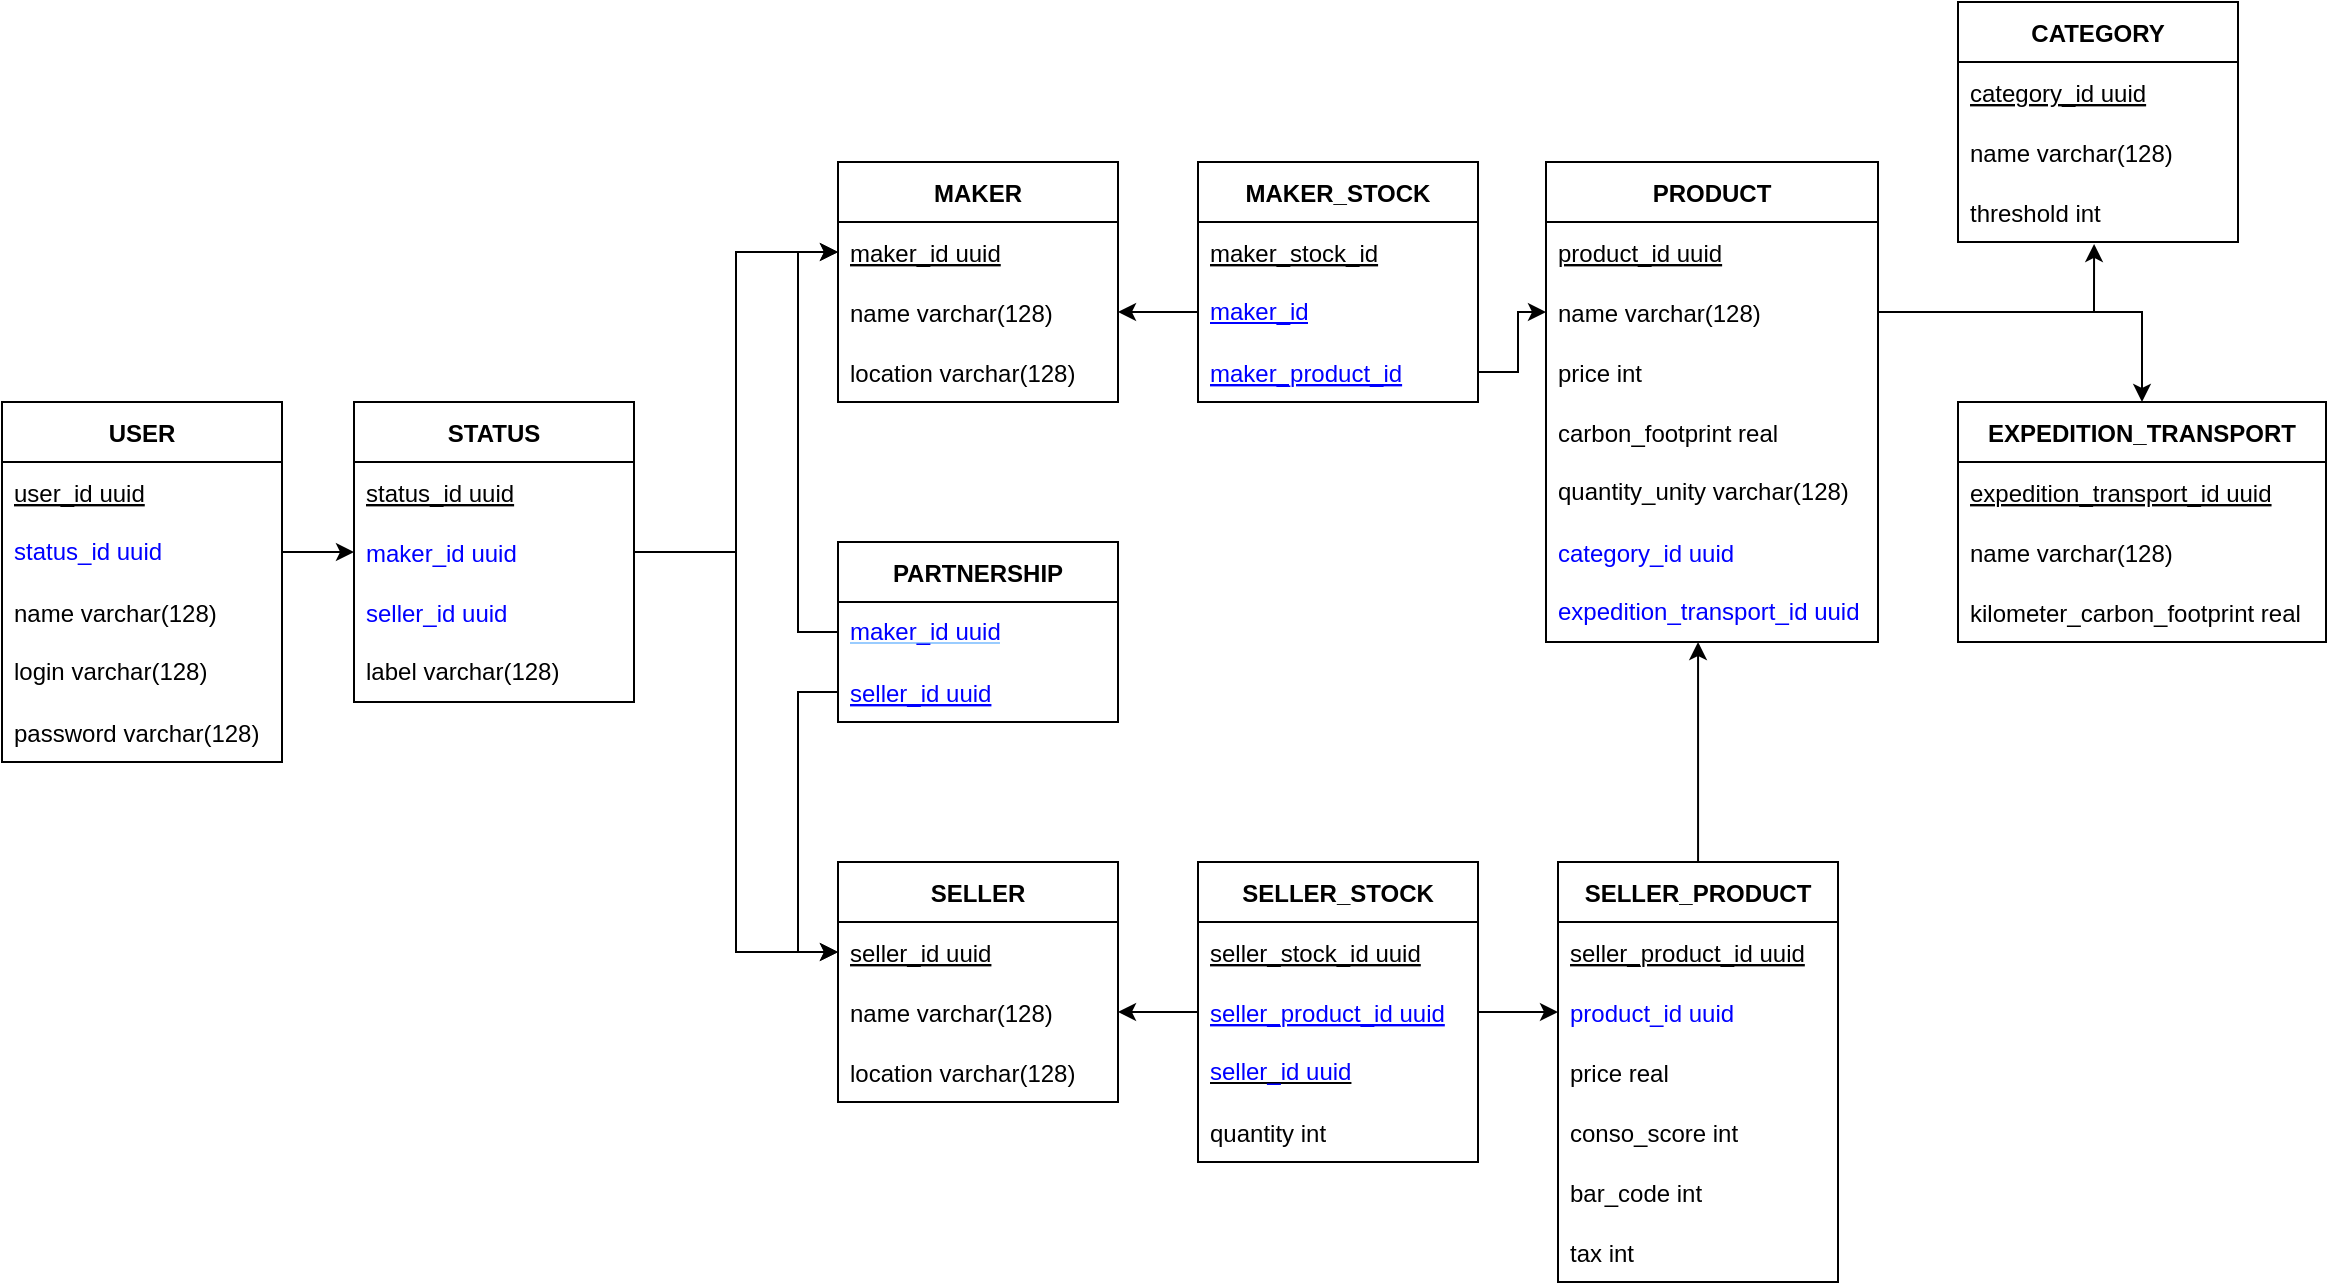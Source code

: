 <mxfile version="20.8.3" type="device" pages="2"><diagram id="e80RZ3EerNKfGy-aor2i" name="bdd"><mxGraphModel dx="2568" dy="1115" grid="1" gridSize="10" guides="1" tooltips="1" connect="1" arrows="1" fold="1" page="1" pageScale="1" pageWidth="827" pageHeight="1169" math="0" shadow="0"><root><mxCell id="0"/><mxCell id="1" parent="0"/><mxCell id="RWyu7YpVY7A9vmyi3Nfw-1" value="SELLER" style="swimlane;fontStyle=1;childLayout=stackLayout;horizontal=1;startSize=30;horizontalStack=0;resizeParent=1;resizeParentMax=0;resizeLast=0;collapsible=1;marginBottom=0;" parent="1" vertex="1"><mxGeometry x="-80" y="590" width="140" height="120" as="geometry"><mxRectangle x="340" y="310" width="60" height="30" as="alternateBounds"/></mxGeometry></mxCell><mxCell id="RWyu7YpVY7A9vmyi3Nfw-2" value="seller_id uuid" style="text;strokeColor=none;fillColor=none;align=left;verticalAlign=middle;spacingLeft=4;spacingRight=4;overflow=hidden;points=[[0,0.5],[1,0.5]];portConstraint=eastwest;rotatable=0;fontStyle=4" parent="RWyu7YpVY7A9vmyi3Nfw-1" vertex="1"><mxGeometry y="30" width="140" height="30" as="geometry"/></mxCell><mxCell id="RWyu7YpVY7A9vmyi3Nfw-3" value="name varchar(128)" style="text;strokeColor=none;fillColor=none;align=left;verticalAlign=middle;spacingLeft=4;spacingRight=4;overflow=hidden;points=[[0,0.5],[1,0.5]];portConstraint=eastwest;rotatable=0;" parent="RWyu7YpVY7A9vmyi3Nfw-1" vertex="1"><mxGeometry y="60" width="140" height="30" as="geometry"/></mxCell><mxCell id="RWyu7YpVY7A9vmyi3Nfw-4" value="location varchar(128)" style="text;strokeColor=none;fillColor=none;align=left;verticalAlign=middle;spacingLeft=4;spacingRight=4;overflow=hidden;points=[[0,0.5],[1,0.5]];portConstraint=eastwest;rotatable=0;" parent="RWyu7YpVY7A9vmyi3Nfw-1" vertex="1"><mxGeometry y="90" width="140" height="30" as="geometry"/></mxCell><mxCell id="RWyu7YpVY7A9vmyi3Nfw-6" value="MAKER" style="swimlane;fontStyle=1;childLayout=stackLayout;horizontal=1;startSize=30;horizontalStack=0;resizeParent=1;resizeParentMax=0;resizeLast=0;collapsible=1;marginBottom=0;" parent="1" vertex="1"><mxGeometry x="-80" y="240" width="140" height="120" as="geometry"><mxRectangle x="340" y="310" width="60" height="30" as="alternateBounds"/></mxGeometry></mxCell><mxCell id="RWyu7YpVY7A9vmyi3Nfw-7" value="maker_id uuid" style="text;strokeColor=none;fillColor=none;align=left;verticalAlign=middle;spacingLeft=4;spacingRight=4;overflow=hidden;points=[[0,0.5],[1,0.5]];portConstraint=eastwest;rotatable=0;fontStyle=4" parent="RWyu7YpVY7A9vmyi3Nfw-6" vertex="1"><mxGeometry y="30" width="140" height="30" as="geometry"/></mxCell><mxCell id="RWyu7YpVY7A9vmyi3Nfw-8" value="name varchar(128)" style="text;strokeColor=none;fillColor=none;align=left;verticalAlign=middle;spacingLeft=4;spacingRight=4;overflow=hidden;points=[[0,0.5],[1,0.5]];portConstraint=eastwest;rotatable=0;" parent="RWyu7YpVY7A9vmyi3Nfw-6" vertex="1"><mxGeometry y="60" width="140" height="30" as="geometry"/></mxCell><mxCell id="RWyu7YpVY7A9vmyi3Nfw-9" value="location varchar(128)" style="text;strokeColor=none;fillColor=none;align=left;verticalAlign=middle;spacingLeft=4;spacingRight=4;overflow=hidden;points=[[0,0.5],[1,0.5]];portConstraint=eastwest;rotatable=0;" parent="RWyu7YpVY7A9vmyi3Nfw-6" vertex="1"><mxGeometry y="90" width="140" height="30" as="geometry"/></mxCell><mxCell id="RWyu7YpVY7A9vmyi3Nfw-11" value="SELLER_STOCK" style="swimlane;fontStyle=1;childLayout=stackLayout;horizontal=1;startSize=30;horizontalStack=0;resizeParent=1;resizeParentMax=0;resizeLast=0;collapsible=1;marginBottom=0;" parent="1" vertex="1"><mxGeometry x="100" y="590" width="140" height="150" as="geometry"><mxRectangle x="340" y="310" width="60" height="30" as="alternateBounds"/></mxGeometry></mxCell><mxCell id="RWyu7YpVY7A9vmyi3Nfw-12" value="seller_stock_id uuid" style="text;strokeColor=none;fillColor=none;align=left;verticalAlign=middle;spacingLeft=4;spacingRight=4;overflow=hidden;points=[[0,0.5],[1,0.5]];portConstraint=eastwest;rotatable=0;fontStyle=4" parent="RWyu7YpVY7A9vmyi3Nfw-11" vertex="1"><mxGeometry y="30" width="140" height="30" as="geometry"/></mxCell><mxCell id="RWyu7YpVY7A9vmyi3Nfw-13" value="seller_product_id uuid" style="text;strokeColor=none;fillColor=none;align=left;verticalAlign=middle;spacingLeft=4;spacingRight=4;overflow=hidden;points=[[0,0.5],[1,0.5]];portConstraint=eastwest;rotatable=0;fontColor=#0000FF;fontStyle=4" parent="RWyu7YpVY7A9vmyi3Nfw-11" vertex="1"><mxGeometry y="60" width="140" height="30" as="geometry"/></mxCell><mxCell id="Lx4Bh2GBRaXwI-jNvzFy-2" value="&lt;font color=&quot;#0000ff&quot;&gt;seller_id uuid&lt;/font&gt;" style="text;strokeColor=none;fillColor=none;align=left;verticalAlign=middle;spacingLeft=4;spacingRight=4;overflow=hidden;points=[[0,0.5],[1,0.5]];portConstraint=eastwest;rotatable=0;whiteSpace=wrap;html=1;fontSize=12;fontColor=#000000;fontStyle=4" parent="RWyu7YpVY7A9vmyi3Nfw-11" vertex="1"><mxGeometry y="90" width="140" height="30" as="geometry"/></mxCell><mxCell id="RWyu7YpVY7A9vmyi3Nfw-29" value="quantity int" style="text;strokeColor=none;fillColor=none;align=left;verticalAlign=middle;spacingLeft=4;spacingRight=4;overflow=hidden;points=[[0,0.5],[1,0.5]];portConstraint=eastwest;rotatable=0;" parent="RWyu7YpVY7A9vmyi3Nfw-11" vertex="1"><mxGeometry y="120" width="140" height="30" as="geometry"/></mxCell><mxCell id="RWyu7YpVY7A9vmyi3Nfw-17" value="PRODUCT" style="swimlane;fontStyle=1;childLayout=stackLayout;horizontal=1;startSize=30;horizontalStack=0;resizeParent=1;resizeParentMax=0;resizeLast=0;collapsible=1;marginBottom=0;" parent="1" vertex="1"><mxGeometry x="274" y="240" width="166" height="240" as="geometry"><mxRectangle x="340" y="310" width="60" height="30" as="alternateBounds"/></mxGeometry></mxCell><mxCell id="RWyu7YpVY7A9vmyi3Nfw-18" value="product_id uuid" style="text;strokeColor=none;fillColor=none;align=left;verticalAlign=middle;spacingLeft=4;spacingRight=4;overflow=hidden;points=[[0,0.5],[1,0.5]];portConstraint=eastwest;rotatable=0;fontStyle=4" parent="RWyu7YpVY7A9vmyi3Nfw-17" vertex="1"><mxGeometry y="30" width="166" height="30" as="geometry"/></mxCell><mxCell id="RWyu7YpVY7A9vmyi3Nfw-19" value="name varchar(128)" style="text;strokeColor=none;fillColor=none;align=left;verticalAlign=middle;spacingLeft=4;spacingRight=4;overflow=hidden;points=[[0,0.5],[1,0.5]];portConstraint=eastwest;rotatable=0;" parent="RWyu7YpVY7A9vmyi3Nfw-17" vertex="1"><mxGeometry y="60" width="166" height="30" as="geometry"/></mxCell><mxCell id="RWyu7YpVY7A9vmyi3Nfw-20" value="price int" style="text;strokeColor=none;fillColor=none;align=left;verticalAlign=middle;spacingLeft=4;spacingRight=4;overflow=hidden;points=[[0,0.5],[1,0.5]];portConstraint=eastwest;rotatable=0;" parent="RWyu7YpVY7A9vmyi3Nfw-17" vertex="1"><mxGeometry y="90" width="166" height="30" as="geometry"/></mxCell><mxCell id="RWyu7YpVY7A9vmyi3Nfw-66" value="carbon_footprint real" style="text;strokeColor=none;fillColor=none;align=left;verticalAlign=middle;spacingLeft=4;spacingRight=4;overflow=hidden;points=[[0,0.5],[1,0.5]];portConstraint=eastwest;rotatable=0;" parent="RWyu7YpVY7A9vmyi3Nfw-17" vertex="1"><mxGeometry y="120" width="166" height="30" as="geometry"/></mxCell><mxCell id="cd4m0utpGMSA-oPTEl2G-20" value="&lt;font color=&quot;#000000&quot;&gt;quantity_unity&amp;nbsp;&lt;/font&gt;&lt;span style=&quot;color: rgb(0, 0, 0);&quot;&gt;varchar(128)&lt;/span&gt;" style="text;strokeColor=none;fillColor=none;align=left;verticalAlign=middle;spacingLeft=4;spacingRight=4;overflow=hidden;points=[[0,0.5],[1,0.5]];portConstraint=eastwest;rotatable=0;whiteSpace=wrap;html=1;fontColor=#0000FF;" parent="RWyu7YpVY7A9vmyi3Nfw-17" vertex="1"><mxGeometry y="150" width="166" height="30" as="geometry"/></mxCell><mxCell id="RWyu7YpVY7A9vmyi3Nfw-37" value="category_id uuid" style="text;strokeColor=none;fillColor=none;align=left;verticalAlign=middle;spacingLeft=4;spacingRight=4;overflow=hidden;points=[[0,0.5],[1,0.5]];portConstraint=eastwest;rotatable=0;fontColor=#0000FF;" parent="RWyu7YpVY7A9vmyi3Nfw-17" vertex="1"><mxGeometry y="180" width="166" height="30" as="geometry"/></mxCell><mxCell id="cd4m0utpGMSA-oPTEl2G-2" value="expedition_transport_id uuid" style="text;strokeColor=none;fillColor=none;align=left;verticalAlign=middle;spacingLeft=4;spacingRight=4;overflow=hidden;points=[[0,0.5],[1,0.5]];portConstraint=eastwest;rotatable=0;whiteSpace=wrap;html=1;fontColor=#0000FF;" parent="RWyu7YpVY7A9vmyi3Nfw-17" vertex="1"><mxGeometry y="210" width="166" height="30" as="geometry"/></mxCell><mxCell id="RWyu7YpVY7A9vmyi3Nfw-22" value="PARTNERSHIP" style="swimlane;fontStyle=1;childLayout=stackLayout;horizontal=1;startSize=30;horizontalStack=0;resizeParent=1;resizeParentMax=0;resizeLast=0;collapsible=1;marginBottom=0;" parent="1" vertex="1"><mxGeometry x="-80" y="430" width="140" height="90" as="geometry"><mxRectangle x="340" y="310" width="60" height="30" as="alternateBounds"/></mxGeometry></mxCell><mxCell id="RWyu7YpVY7A9vmyi3Nfw-24" value="&lt;font color=&quot;#0000ff&quot;&gt;maker_id uuid&lt;/font&gt;" style="text;strokeColor=none;fillColor=none;align=left;verticalAlign=middle;spacingLeft=4;spacingRight=4;overflow=hidden;points=[[0,0.5],[1,0.5]];portConstraint=eastwest;rotatable=0;html=1;fontColor=#99CCFF;fontStyle=4" parent="RWyu7YpVY7A9vmyi3Nfw-22" vertex="1"><mxGeometry y="30" width="140" height="30" as="geometry"/></mxCell><mxCell id="RWyu7YpVY7A9vmyi3Nfw-25" value="seller_id uuid" style="text;strokeColor=none;fillColor=none;align=left;verticalAlign=middle;spacingLeft=4;spacingRight=4;overflow=hidden;points=[[0,0.5],[1,0.5]];portConstraint=eastwest;rotatable=0;fontColor=#0000FF;fontStyle=4" parent="RWyu7YpVY7A9vmyi3Nfw-22" vertex="1"><mxGeometry y="60" width="140" height="30" as="geometry"/></mxCell><mxCell id="RWyu7YpVY7A9vmyi3Nfw-32" value="CATEGORY" style="swimlane;fontStyle=1;childLayout=stackLayout;horizontal=1;startSize=30;horizontalStack=0;resizeParent=1;resizeParentMax=0;resizeLast=0;collapsible=1;marginBottom=0;" parent="1" vertex="1"><mxGeometry x="480" y="160" width="140" height="120" as="geometry"><mxRectangle x="340" y="310" width="60" height="30" as="alternateBounds"/></mxGeometry></mxCell><mxCell id="RWyu7YpVY7A9vmyi3Nfw-33" value="category_id uuid" style="text;strokeColor=none;fillColor=none;align=left;verticalAlign=middle;spacingLeft=4;spacingRight=4;overflow=hidden;points=[[0,0.5],[1,0.5]];portConstraint=eastwest;rotatable=0;fontStyle=4" parent="RWyu7YpVY7A9vmyi3Nfw-32" vertex="1"><mxGeometry y="30" width="140" height="30" as="geometry"/></mxCell><mxCell id="RWyu7YpVY7A9vmyi3Nfw-34" value="name varchar(128)" style="text;strokeColor=none;fillColor=none;align=left;verticalAlign=middle;spacingLeft=4;spacingRight=4;overflow=hidden;points=[[0,0.5],[1,0.5]];portConstraint=eastwest;rotatable=0;" parent="RWyu7YpVY7A9vmyi3Nfw-32" vertex="1"><mxGeometry y="60" width="140" height="30" as="geometry"/></mxCell><mxCell id="RWyu7YpVY7A9vmyi3Nfw-35" value="threshold int" style="text;strokeColor=none;fillColor=none;align=left;verticalAlign=middle;spacingLeft=4;spacingRight=4;overflow=hidden;points=[[0,0.5],[1,0.5]];portConstraint=eastwest;rotatable=0;" parent="RWyu7YpVY7A9vmyi3Nfw-32" vertex="1"><mxGeometry y="90" width="140" height="30" as="geometry"/></mxCell><mxCell id="RWyu7YpVY7A9vmyi3Nfw-44" style="edgeStyle=orthogonalEdgeStyle;rounded=0;orthogonalLoop=1;jettySize=auto;html=1;entryX=0;entryY=0.5;entryDx=0;entryDy=0;" parent="1" source="RWyu7YpVY7A9vmyi3Nfw-24" target="RWyu7YpVY7A9vmyi3Nfw-7" edge="1"><mxGeometry relative="1" as="geometry"/></mxCell><mxCell id="RWyu7YpVY7A9vmyi3Nfw-45" style="edgeStyle=orthogonalEdgeStyle;rounded=0;orthogonalLoop=1;jettySize=auto;html=1;entryX=0;entryY=0.5;entryDx=0;entryDy=0;" parent="1" source="RWyu7YpVY7A9vmyi3Nfw-25" target="RWyu7YpVY7A9vmyi3Nfw-2" edge="1"><mxGeometry relative="1" as="geometry"/></mxCell><mxCell id="yl_PNYS9jS2WnDZ1BlXl-11" style="edgeStyle=orthogonalEdgeStyle;rounded=0;orthogonalLoop=1;jettySize=auto;html=1;entryX=0.458;entryY=1;entryDx=0;entryDy=0;entryPerimeter=0;fontColor=#0000FF;" edge="1" parent="1" source="RWyu7YpVY7A9vmyi3Nfw-46" target="cd4m0utpGMSA-oPTEl2G-2"><mxGeometry relative="1" as="geometry"/></mxCell><mxCell id="RWyu7YpVY7A9vmyi3Nfw-46" value="SELLER_PRODUCT" style="swimlane;fontStyle=1;childLayout=stackLayout;horizontal=1;startSize=30;horizontalStack=0;resizeParent=1;resizeParentMax=0;resizeLast=0;collapsible=1;marginBottom=0;" parent="1" vertex="1"><mxGeometry x="280" y="590" width="140" height="210" as="geometry"><mxRectangle x="340" y="310" width="60" height="30" as="alternateBounds"/></mxGeometry></mxCell><mxCell id="RWyu7YpVY7A9vmyi3Nfw-47" value="seller_product_id uuid" style="text;strokeColor=none;fillColor=none;align=left;verticalAlign=middle;spacingLeft=4;spacingRight=4;overflow=hidden;points=[[0,0.5],[1,0.5]];portConstraint=eastwest;rotatable=0;fontStyle=4" parent="RWyu7YpVY7A9vmyi3Nfw-46" vertex="1"><mxGeometry y="30" width="140" height="30" as="geometry"/></mxCell><mxCell id="RWyu7YpVY7A9vmyi3Nfw-48" value="product_id uuid" style="text;strokeColor=none;fillColor=none;align=left;verticalAlign=middle;spacingLeft=4;spacingRight=4;overflow=hidden;points=[[0,0.5],[1,0.5]];portConstraint=eastwest;rotatable=0;fontColor=#0000FF;" parent="RWyu7YpVY7A9vmyi3Nfw-46" vertex="1"><mxGeometry y="60" width="140" height="30" as="geometry"/></mxCell><mxCell id="RWyu7YpVY7A9vmyi3Nfw-49" value="price real" style="text;strokeColor=none;fillColor=none;align=left;verticalAlign=middle;spacingLeft=4;spacingRight=4;overflow=hidden;points=[[0,0.5],[1,0.5]];portConstraint=eastwest;rotatable=0;" parent="RWyu7YpVY7A9vmyi3Nfw-46" vertex="1"><mxGeometry y="90" width="140" height="30" as="geometry"/></mxCell><mxCell id="RWyu7YpVY7A9vmyi3Nfw-50" value="conso_score int" style="text;strokeColor=none;fillColor=none;align=left;verticalAlign=middle;spacingLeft=4;spacingRight=4;overflow=hidden;points=[[0,0.5],[1,0.5]];portConstraint=eastwest;rotatable=0;" parent="RWyu7YpVY7A9vmyi3Nfw-46" vertex="1"><mxGeometry y="120" width="140" height="30" as="geometry"/></mxCell><mxCell id="RWyu7YpVY7A9vmyi3Nfw-77" value="bar_code int" style="text;strokeColor=none;fillColor=none;align=left;verticalAlign=middle;spacingLeft=4;spacingRight=4;overflow=hidden;points=[[0,0.5],[1,0.5]];portConstraint=eastwest;rotatable=0;" parent="RWyu7YpVY7A9vmyi3Nfw-46" vertex="1"><mxGeometry y="150" width="140" height="30" as="geometry"/></mxCell><mxCell id="RWyu7YpVY7A9vmyi3Nfw-51" value="tax int" style="text;strokeColor=none;fillColor=none;align=left;verticalAlign=middle;spacingLeft=4;spacingRight=4;overflow=hidden;points=[[0,0.5],[1,0.5]];portConstraint=eastwest;rotatable=0;" parent="RWyu7YpVY7A9vmyi3Nfw-46" vertex="1"><mxGeometry y="180" width="140" height="30" as="geometry"/></mxCell><mxCell id="RWyu7YpVY7A9vmyi3Nfw-55" style="edgeStyle=orthogonalEdgeStyle;rounded=0;orthogonalLoop=1;jettySize=auto;html=1;entryX=0;entryY=0.5;entryDx=0;entryDy=0;" parent="1" source="RWyu7YpVY7A9vmyi3Nfw-13" target="RWyu7YpVY7A9vmyi3Nfw-48" edge="1"><mxGeometry relative="1" as="geometry"/></mxCell><mxCell id="RWyu7YpVY7A9vmyi3Nfw-65" style="edgeStyle=orthogonalEdgeStyle;rounded=0;orthogonalLoop=1;jettySize=auto;html=1;entryX=0.486;entryY=1.033;entryDx=0;entryDy=0;entryPerimeter=0;" parent="1" source="RWyu7YpVY7A9vmyi3Nfw-19" target="RWyu7YpVY7A9vmyi3Nfw-35" edge="1"><mxGeometry relative="1" as="geometry"/></mxCell><mxCell id="RWyu7YpVY7A9vmyi3Nfw-67" value="EXPEDITION_TRANSPORT" style="swimlane;fontStyle=1;childLayout=stackLayout;horizontal=1;startSize=30;horizontalStack=0;resizeParent=1;resizeParentMax=0;resizeLast=0;collapsible=1;marginBottom=0;" parent="1" vertex="1"><mxGeometry x="480" y="360" width="184" height="120" as="geometry"><mxRectangle x="340" y="310" width="60" height="30" as="alternateBounds"/></mxGeometry></mxCell><mxCell id="RWyu7YpVY7A9vmyi3Nfw-68" value="expedition_transport_id uuid" style="text;strokeColor=none;fillColor=none;align=left;verticalAlign=middle;spacingLeft=4;spacingRight=4;overflow=hidden;points=[[0,0.5],[1,0.5]];portConstraint=eastwest;rotatable=0;fontStyle=4" parent="RWyu7YpVY7A9vmyi3Nfw-67" vertex="1"><mxGeometry y="30" width="184" height="30" as="geometry"/></mxCell><mxCell id="RWyu7YpVY7A9vmyi3Nfw-69" value="name varchar(128)" style="text;strokeColor=none;fillColor=none;align=left;verticalAlign=middle;spacingLeft=4;spacingRight=4;overflow=hidden;points=[[0,0.5],[1,0.5]];portConstraint=eastwest;rotatable=0;" parent="RWyu7YpVY7A9vmyi3Nfw-67" vertex="1"><mxGeometry y="60" width="184" height="30" as="geometry"/></mxCell><mxCell id="RWyu7YpVY7A9vmyi3Nfw-70" value="kilometer_carbon_footprint real" style="text;strokeColor=none;fillColor=none;align=left;verticalAlign=middle;spacingLeft=4;spacingRight=4;overflow=hidden;points=[[0,0.5],[1,0.5]];portConstraint=eastwest;rotatable=0;" parent="RWyu7YpVY7A9vmyi3Nfw-67" vertex="1"><mxGeometry y="90" width="184" height="30" as="geometry"/></mxCell><mxCell id="RWyu7YpVY7A9vmyi3Nfw-76" style="edgeStyle=orthogonalEdgeStyle;rounded=0;orthogonalLoop=1;jettySize=auto;html=1;entryX=0.5;entryY=0;entryDx=0;entryDy=0;" parent="1" source="RWyu7YpVY7A9vmyi3Nfw-19" target="RWyu7YpVY7A9vmyi3Nfw-67" edge="1"><mxGeometry relative="1" as="geometry"/></mxCell><mxCell id="yV2CND0uB4TFiafIl4Ve-1" value="USER" style="swimlane;fontStyle=1;childLayout=stackLayout;horizontal=1;startSize=30;horizontalStack=0;resizeParent=1;resizeParentMax=0;resizeLast=0;collapsible=1;marginBottom=0;" parent="1" vertex="1"><mxGeometry x="-498" y="360" width="140" height="180" as="geometry"><mxRectangle x="340" y="310" width="60" height="30" as="alternateBounds"/></mxGeometry></mxCell><mxCell id="yV2CND0uB4TFiafIl4Ve-2" value="user_id uuid" style="text;strokeColor=none;fillColor=none;align=left;verticalAlign=middle;spacingLeft=4;spacingRight=4;overflow=hidden;points=[[0,0.5],[1,0.5]];portConstraint=eastwest;rotatable=0;fontStyle=4" parent="yV2CND0uB4TFiafIl4Ve-1" vertex="1"><mxGeometry y="30" width="140" height="30" as="geometry"/></mxCell><mxCell id="Lx4Bh2GBRaXwI-jNvzFy-3" value="status_id uuid" style="text;strokeColor=none;fillColor=none;align=left;verticalAlign=middle;spacingLeft=4;spacingRight=4;overflow=hidden;points=[[0,0.5],[1,0.5]];portConstraint=eastwest;rotatable=0;whiteSpace=wrap;html=1;fontSize=12;fontColor=#0000FF;" parent="yV2CND0uB4TFiafIl4Ve-1" vertex="1"><mxGeometry y="60" width="140" height="30" as="geometry"/></mxCell><mxCell id="yV2CND0uB4TFiafIl4Ve-3" value="name varchar(128)" style="text;strokeColor=none;fillColor=none;align=left;verticalAlign=middle;spacingLeft=4;spacingRight=4;overflow=hidden;points=[[0,0.5],[1,0.5]];portConstraint=eastwest;rotatable=0;" parent="yV2CND0uB4TFiafIl4Ve-1" vertex="1"><mxGeometry y="90" width="140" height="30" as="geometry"/></mxCell><mxCell id="IJAyKQFCwQ8I53RAKKj4-2" value="login varchar(128)" style="text;strokeColor=none;fillColor=none;align=left;verticalAlign=middle;spacingLeft=4;spacingRight=4;overflow=hidden;points=[[0,0.5],[1,0.5]];portConstraint=eastwest;rotatable=0;whiteSpace=wrap;html=1;fontSize=12;fontColor=#000000;" parent="yV2CND0uB4TFiafIl4Ve-1" vertex="1"><mxGeometry y="120" width="140" height="30" as="geometry"/></mxCell><mxCell id="yV2CND0uB4TFiafIl4Ve-4" value="password varchar(128)" style="text;strokeColor=none;fillColor=none;align=left;verticalAlign=middle;spacingLeft=4;spacingRight=4;overflow=hidden;points=[[0,0.5],[1,0.5]];portConstraint=eastwest;rotatable=0;" parent="yV2CND0uB4TFiafIl4Ve-1" vertex="1"><mxGeometry y="150" width="140" height="30" as="geometry"/></mxCell><mxCell id="yV2CND0uB4TFiafIl4Ve-8" value="STATUS" style="swimlane;fontStyle=1;childLayout=stackLayout;horizontal=1;startSize=30;horizontalStack=0;resizeParent=1;resizeParentMax=0;resizeLast=0;collapsible=1;marginBottom=0;" parent="1" vertex="1"><mxGeometry x="-322" y="360" width="140" height="150" as="geometry"><mxRectangle x="340" y="310" width="60" height="30" as="alternateBounds"/></mxGeometry></mxCell><mxCell id="yV2CND0uB4TFiafIl4Ve-9" value="status_id uuid" style="text;strokeColor=none;fillColor=none;align=left;verticalAlign=middle;spacingLeft=4;spacingRight=4;overflow=hidden;points=[[0,0.5],[1,0.5]];portConstraint=eastwest;rotatable=0;fontStyle=4" parent="yV2CND0uB4TFiafIl4Ve-8" vertex="1"><mxGeometry y="30" width="140" height="30" as="geometry"/></mxCell><mxCell id="yV2CND0uB4TFiafIl4Ve-10" value="maker_id uuid" style="text;strokeColor=none;fillColor=none;align=left;verticalAlign=middle;spacingLeft=4;spacingRight=4;overflow=hidden;points=[[0,0.5],[1,0.5]];portConstraint=eastwest;rotatable=0;fontColor=#0000FF;" parent="yV2CND0uB4TFiafIl4Ve-8" vertex="1"><mxGeometry y="60" width="140" height="30" as="geometry"/></mxCell><mxCell id="yV2CND0uB4TFiafIl4Ve-11" value="seller_id uuid" style="text;strokeColor=none;fillColor=none;align=left;verticalAlign=middle;spacingLeft=4;spacingRight=4;overflow=hidden;points=[[0,0.5],[1,0.5]];portConstraint=eastwest;rotatable=0;fontColor=#0000FF;" parent="yV2CND0uB4TFiafIl4Ve-8" vertex="1"><mxGeometry y="90" width="140" height="30" as="geometry"/></mxCell><mxCell id="Lx4Bh2GBRaXwI-jNvzFy-1" value="label varchar(128)" style="text;strokeColor=none;fillColor=none;align=left;verticalAlign=middle;spacingLeft=4;spacingRight=4;overflow=hidden;points=[[0,0.5],[1,0.5]];portConstraint=eastwest;rotatable=0;whiteSpace=wrap;html=1;fontSize=12;fontColor=#000000;" parent="yV2CND0uB4TFiafIl4Ve-8" vertex="1"><mxGeometry y="120" width="140" height="30" as="geometry"/></mxCell><mxCell id="yV2CND0uB4TFiafIl4Ve-14" style="edgeStyle=orthogonalEdgeStyle;rounded=0;orthogonalLoop=1;jettySize=auto;html=1;entryX=0;entryY=0.5;entryDx=0;entryDy=0;fontSize=12;fontColor=#000000;" parent="1" source="yV2CND0uB4TFiafIl4Ve-10" target="RWyu7YpVY7A9vmyi3Nfw-7" edge="1"><mxGeometry relative="1" as="geometry"/></mxCell><mxCell id="yV2CND0uB4TFiafIl4Ve-15" style="edgeStyle=orthogonalEdgeStyle;rounded=0;orthogonalLoop=1;jettySize=auto;html=1;entryX=0;entryY=0.5;entryDx=0;entryDy=0;fontSize=12;fontColor=#000000;" parent="1" source="yV2CND0uB4TFiafIl4Ve-10" target="RWyu7YpVY7A9vmyi3Nfw-2" edge="1"><mxGeometry relative="1" as="geometry"/></mxCell><mxCell id="Lx4Bh2GBRaXwI-jNvzFy-4" style="edgeStyle=orthogonalEdgeStyle;rounded=0;orthogonalLoop=1;jettySize=auto;html=1;entryX=0;entryY=0.5;entryDx=0;entryDy=0;fontSize=12;fontColor=#0000FF;" parent="1" source="Lx4Bh2GBRaXwI-jNvzFy-3" target="yV2CND0uB4TFiafIl4Ve-10" edge="1"><mxGeometry relative="1" as="geometry"/></mxCell><mxCell id="yl_PNYS9jS2WnDZ1BlXl-2" value="MAKER_STOCK" style="swimlane;fontStyle=1;childLayout=stackLayout;horizontal=1;startSize=30;horizontalStack=0;resizeParent=1;resizeParentMax=0;resizeLast=0;collapsible=1;marginBottom=0;" vertex="1" parent="1"><mxGeometry x="100" y="240" width="140" height="120" as="geometry"><mxRectangle x="340" y="310" width="60" height="30" as="alternateBounds"/></mxGeometry></mxCell><mxCell id="yl_PNYS9jS2WnDZ1BlXl-3" value="maker_stock_id" style="text;strokeColor=none;fillColor=none;align=left;verticalAlign=middle;spacingLeft=4;spacingRight=4;overflow=hidden;points=[[0,0.5],[1,0.5]];portConstraint=eastwest;rotatable=0;fontStyle=4" vertex="1" parent="yl_PNYS9jS2WnDZ1BlXl-2"><mxGeometry y="30" width="140" height="30" as="geometry"/></mxCell><mxCell id="yl_PNYS9jS2WnDZ1BlXl-8" value="maker_id" style="text;strokeColor=none;fillColor=none;align=left;verticalAlign=middle;spacingLeft=4;spacingRight=4;overflow=hidden;points=[[0,0.5],[1,0.5]];portConstraint=eastwest;rotatable=0;whiteSpace=wrap;html=1;fontStyle=4;fontColor=#0000FF;" vertex="1" parent="yl_PNYS9jS2WnDZ1BlXl-2"><mxGeometry y="60" width="140" height="30" as="geometry"/></mxCell><mxCell id="yl_PNYS9jS2WnDZ1BlXl-4" value="maker_product_id" style="text;strokeColor=none;fillColor=none;align=left;verticalAlign=middle;spacingLeft=4;spacingRight=4;overflow=hidden;points=[[0,0.5],[1,0.5]];portConstraint=eastwest;rotatable=0;fontColor=#0000FF;fontStyle=4" vertex="1" parent="yl_PNYS9jS2WnDZ1BlXl-2"><mxGeometry y="90" width="140" height="30" as="geometry"/></mxCell><mxCell id="yl_PNYS9jS2WnDZ1BlXl-7" style="edgeStyle=orthogonalEdgeStyle;rounded=0;orthogonalLoop=1;jettySize=auto;html=1;entryX=0;entryY=0.5;entryDx=0;entryDy=0;" edge="1" parent="1" source="yl_PNYS9jS2WnDZ1BlXl-4" target="RWyu7YpVY7A9vmyi3Nfw-19"><mxGeometry relative="1" as="geometry"/></mxCell><mxCell id="yl_PNYS9jS2WnDZ1BlXl-9" style="edgeStyle=orthogonalEdgeStyle;rounded=0;orthogonalLoop=1;jettySize=auto;html=1;entryX=1;entryY=0.5;entryDx=0;entryDy=0;fontColor=#0000FF;" edge="1" parent="1" source="yl_PNYS9jS2WnDZ1BlXl-8" target="RWyu7YpVY7A9vmyi3Nfw-8"><mxGeometry relative="1" as="geometry"/></mxCell><mxCell id="yl_PNYS9jS2WnDZ1BlXl-10" style="edgeStyle=orthogonalEdgeStyle;rounded=0;orthogonalLoop=1;jettySize=auto;html=1;entryX=1;entryY=0.5;entryDx=0;entryDy=0;fontColor=#0000FF;" edge="1" parent="1" source="RWyu7YpVY7A9vmyi3Nfw-13" target="RWyu7YpVY7A9vmyi3Nfw-3"><mxGeometry relative="1" as="geometry"/></mxCell></root></mxGraphModel></diagram><diagram id="UJ_A7hFSLzwOWo19uoyq" name="archi-logiciel"><mxGraphModel dx="1306" dy="836" grid="1" gridSize="10" guides="1" tooltips="1" connect="1" arrows="1" fold="1" page="1" pageScale="1" pageWidth="827" pageHeight="1169" math="0" shadow="0"><root><mxCell id="0"/><mxCell id="1" parent="0"/><mxCell id="sBMQlbWweaWUeHbSweWA-16" style="edgeStyle=orthogonalEdgeStyle;rounded=0;orthogonalLoop=1;jettySize=auto;html=1;entryX=0;entryY=0.5;entryDx=0;entryDy=0;entryPerimeter=0;fontSize=21;fontColor=#000000;" parent="1" source="sBMQlbWweaWUeHbSweWA-3" target="sBMQlbWweaWUeHbSweWA-4" edge="1"><mxGeometry relative="1" as="geometry"/></mxCell><mxCell id="sBMQlbWweaWUeHbSweWA-3" value="&lt;font style=&quot;font-size: 21px;&quot;&gt;conso-score-backoffice&lt;/font&gt;" style="rounded=0;whiteSpace=wrap;html=1;fontColor=#000000;" parent="1" vertex="1"><mxGeometry x="320" y="200" width="216" height="80" as="geometry"/></mxCell><mxCell id="sBMQlbWweaWUeHbSweWA-4" value="&lt;font style=&quot;font-size: 21px;&quot;&gt;BDD&lt;/font&gt;" style="shape=cylinder3;whiteSpace=wrap;html=1;boundedLbl=1;backgroundOutline=1;size=15;fontColor=#000000;" parent="1" vertex="1"><mxGeometry x="680" y="280" width="60" height="80" as="geometry"/></mxCell><mxCell id="sBMQlbWweaWUeHbSweWA-20" style="edgeStyle=orthogonalEdgeStyle;rounded=0;orthogonalLoop=1;jettySize=auto;html=1;entryX=0;entryY=0.5;entryDx=0;entryDy=0;fontSize=21;fontColor=#000000;" parent="1" source="sBMQlbWweaWUeHbSweWA-8" target="sBMQlbWweaWUeHbSweWA-3" edge="1"><mxGeometry relative="1" as="geometry"/></mxCell><mxCell id="-QWCtl1MAWnm3zO0Cem5-2" style="edgeStyle=orthogonalEdgeStyle;rounded=0;orthogonalLoop=1;jettySize=auto;html=1;entryX=0;entryY=0.5;entryDx=0;entryDy=0;fontSize=12;fontColor=#000000;" parent="1" source="sBMQlbWweaWUeHbSweWA-8" target="-QWCtl1MAWnm3zO0Cem5-1" edge="1"><mxGeometry relative="1" as="geometry"/></mxCell><mxCell id="sBMQlbWweaWUeHbSweWA-8" value="&lt;font style=&quot;font-size: 21px;&quot;&gt;Web app&lt;/font&gt;" style="verticalLabelPosition=bottom;html=1;verticalAlign=top;align=center;strokeColor=none;fillColor=#000000;shape=mxgraph.azure.computer;pointerEvents=1;fontColor=#000000;" parent="1" vertex="1"><mxGeometry x="17.39" y="400" width="122.22" height="110" as="geometry"/></mxCell><mxCell id="sBMQlbWweaWUeHbSweWA-14" value="" style="group" parent="1" vertex="1" connectable="0"><mxGeometry x="62.61" y="142" width="77.0" height="153" as="geometry"/></mxCell><mxCell id="sBMQlbWweaWUeHbSweWA-9" value="" style="verticalLabelPosition=bottom;html=1;verticalAlign=top;align=center;strokeColor=none;fillColor=#000000;shape=mxgraph.azure.mobile;pointerEvents=1;fontColor=#000000;" parent="sBMQlbWweaWUeHbSweWA-14" vertex="1"><mxGeometry width="77" height="110" as="geometry"/></mxCell><mxCell id="sBMQlbWweaWUeHbSweWA-12" value="Mobile app" style="text;html=1;strokeColor=none;fillColor=none;align=center;verticalAlign=middle;whiteSpace=wrap;rounded=0;fontSize=21;fontColor=#000000;" parent="sBMQlbWweaWUeHbSweWA-14" vertex="1"><mxGeometry x="8.5" y="123" width="60" height="30" as="geometry"/></mxCell><mxCell id="sBMQlbWweaWUeHbSweWA-17" style="edgeStyle=orthogonalEdgeStyle;rounded=0;orthogonalLoop=1;jettySize=auto;html=1;entryX=0;entryY=0.5;entryDx=0;entryDy=0;fontSize=21;fontColor=#000000;" parent="1" source="sBMQlbWweaWUeHbSweWA-9" target="sBMQlbWweaWUeHbSweWA-3" edge="1"><mxGeometry relative="1" as="geometry"/></mxCell><mxCell id="-QWCtl1MAWnm3zO0Cem5-4" style="edgeStyle=orthogonalEdgeStyle;rounded=0;orthogonalLoop=1;jettySize=auto;html=1;entryX=0;entryY=0.5;entryDx=0;entryDy=0;entryPerimeter=0;fontSize=12;fontColor=#000000;" parent="1" source="-QWCtl1MAWnm3zO0Cem5-1" target="sBMQlbWweaWUeHbSweWA-4" edge="1"><mxGeometry relative="1" as="geometry"/></mxCell><mxCell id="-QWCtl1MAWnm3zO0Cem5-1" value="&lt;font style=&quot;font-size: 21px;&quot;&gt;UserManager&lt;/font&gt;" style="rounded=0;whiteSpace=wrap;html=1;fontColor=#000000;" parent="1" vertex="1"><mxGeometry x="320" y="340" width="216" height="80" as="geometry"/></mxCell><mxCell id="-QWCtl1MAWnm3zO0Cem5-3" style="edgeStyle=orthogonalEdgeStyle;rounded=0;orthogonalLoop=1;jettySize=auto;html=1;entryX=0;entryY=0.5;entryDx=0;entryDy=0;fontSize=12;fontColor=#000000;" parent="1" source="sBMQlbWweaWUeHbSweWA-9" target="sBMQlbWweaWUeHbSweWA-3" edge="1"><mxGeometry relative="1" as="geometry"/></mxCell></root></mxGraphModel></diagram></mxfile>